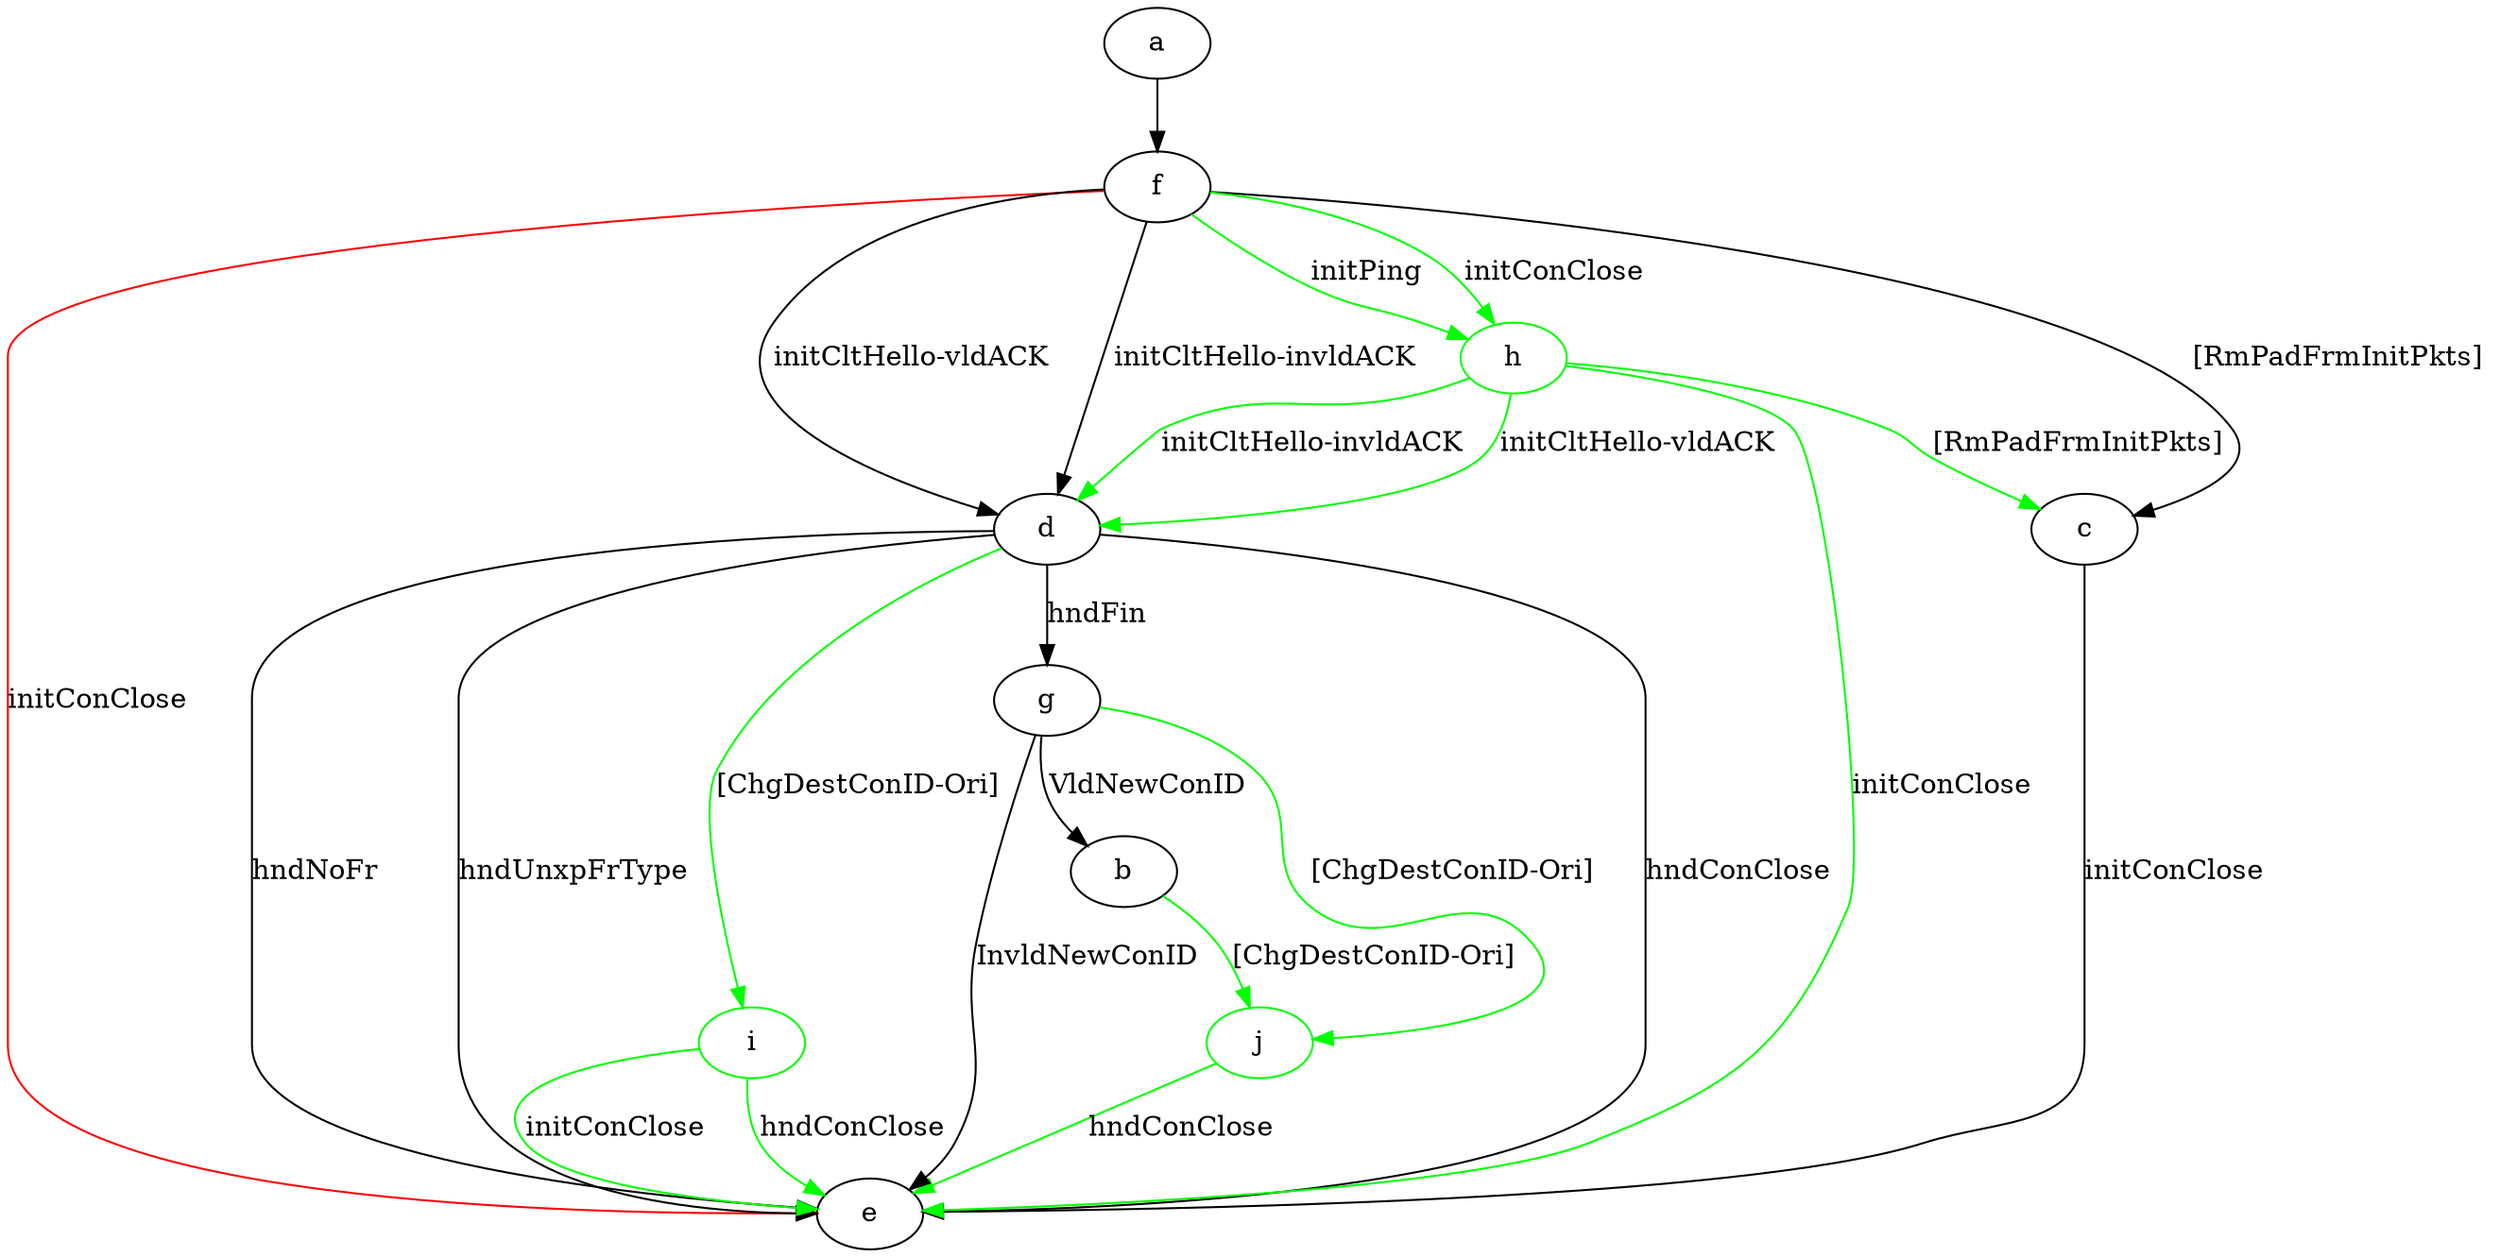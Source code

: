 digraph "" {
	a -> f	[key=0];
	j	[color=green];
	b -> j	[key=0,
		color=green,
		label="[ChgDestConID-Ori] "];
	c -> e	[key=0,
		label="initConClose "];
	d -> e	[key=0,
		label="hndConClose "];
	d -> e	[key=1,
		label="hndNoFr "];
	d -> e	[key=2,
		label="hndUnxpFrType "];
	d -> g	[key=0,
		label="hndFin "];
	i	[color=green];
	d -> i	[key=0,
		color=green,
		label="[ChgDestConID-Ori] "];
	f -> c	[key=0,
		label="[RmPadFrmInitPkts] "];
	f -> d	[key=0,
		label="initCltHello-vldACK "];
	f -> d	[key=1,
		label="initCltHello-invldACK "];
	f -> e	[key=0,
		color=red,
		label="initConClose "];
	h	[color=green];
	f -> h	[key=0,
		color=green,
		label="initPing "];
	f -> h	[key=1,
		color=green,
		label="initConClose "];
	g -> b	[key=0,
		label="VldNewConID "];
	g -> e	[key=0,
		label="InvldNewConID "];
	g -> j	[key=0,
		color=green,
		label="[ChgDestConID-Ori] "];
	h -> c	[key=0,
		color=green,
		label="[RmPadFrmInitPkts] "];
	h -> d	[key=0,
		color=green,
		label="initCltHello-vldACK "];
	h -> d	[key=1,
		color=green,
		label="initCltHello-invldACK "];
	h -> e	[key=0,
		color=green,
		label="initConClose "];
	i -> e	[key=0,
		color=green,
		label="initConClose "];
	i -> e	[key=1,
		color=green,
		label="hndConClose "];
	j -> e	[key=0,
		color=green,
		label="hndConClose "];
}
